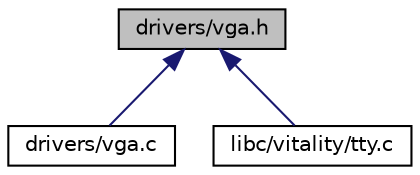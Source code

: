 digraph "drivers/vga.h"
{
  edge [fontname="Helvetica",fontsize="10",labelfontname="Helvetica",labelfontsize="10"];
  node [fontname="Helvetica",fontsize="10",shape=record];
  Node2 [label="drivers/vga.h",height=0.2,width=0.4,color="black", fillcolor="grey75", style="filled", fontcolor="black"];
  Node2 -> Node3 [dir="back",color="midnightblue",fontsize="10",style="solid",fontname="Helvetica"];
  Node3 [label="drivers/vga.c",height=0.2,width=0.4,color="black", fillcolor="white", style="filled",URL="$a00008.html"];
  Node2 -> Node4 [dir="back",color="midnightblue",fontsize="10",style="solid",fontname="Helvetica"];
  Node4 [label="libc/vitality/tty.c",height=0.2,width=0.4,color="black", fillcolor="white", style="filled",URL="$a00053.html"];
}
